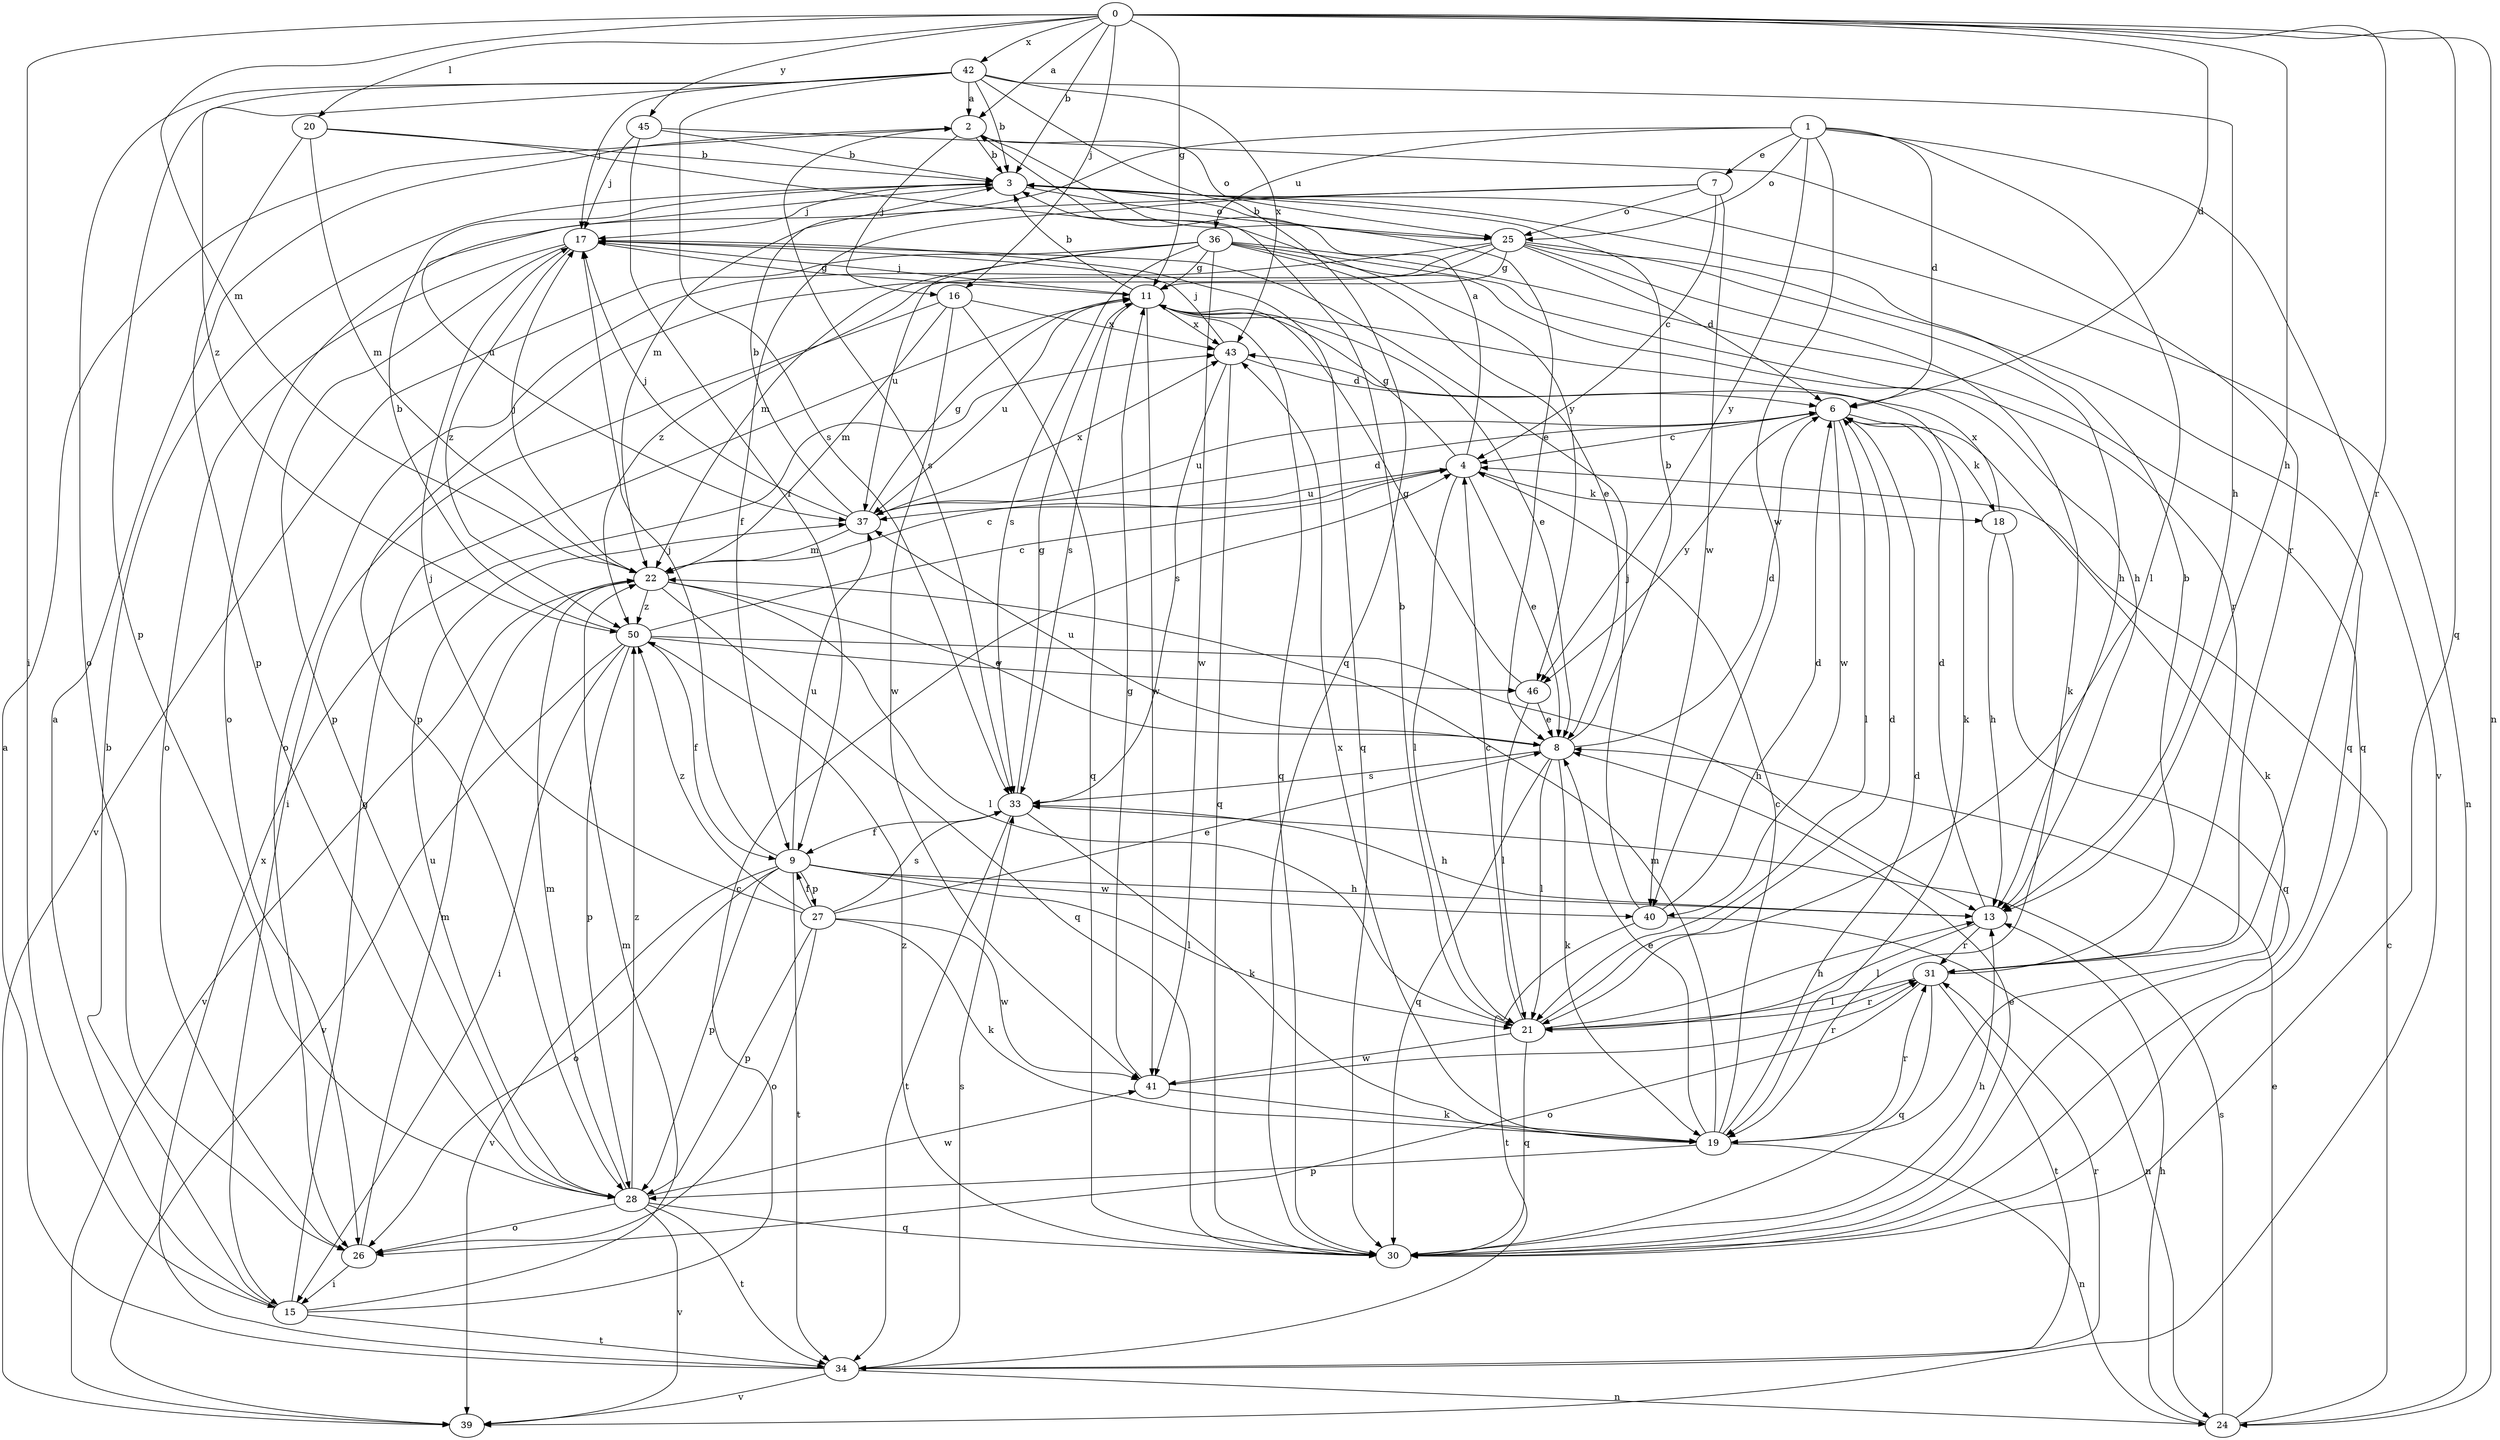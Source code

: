 strict digraph  {
0;
1;
2;
3;
4;
6;
7;
8;
9;
11;
13;
15;
16;
17;
18;
19;
20;
21;
22;
24;
25;
26;
27;
28;
30;
31;
33;
34;
36;
37;
39;
40;
41;
42;
43;
45;
46;
50;
0 -> 2  [label=a];
0 -> 3  [label=b];
0 -> 6  [label=d];
0 -> 11  [label=g];
0 -> 13  [label=h];
0 -> 15  [label=i];
0 -> 16  [label=j];
0 -> 20  [label=l];
0 -> 22  [label=m];
0 -> 24  [label=n];
0 -> 30  [label=q];
0 -> 31  [label=r];
0 -> 42  [label=x];
0 -> 45  [label=y];
1 -> 6  [label=d];
1 -> 7  [label=e];
1 -> 21  [label=l];
1 -> 22  [label=m];
1 -> 25  [label=o];
1 -> 36  [label=u];
1 -> 39  [label=v];
1 -> 40  [label=w];
1 -> 46  [label=y];
2 -> 3  [label=b];
2 -> 8  [label=e];
2 -> 16  [label=j];
2 -> 25  [label=o];
2 -> 33  [label=s];
3 -> 17  [label=j];
3 -> 24  [label=n];
3 -> 25  [label=o];
3 -> 37  [label=u];
4 -> 2  [label=a];
4 -> 8  [label=e];
4 -> 11  [label=g];
4 -> 18  [label=k];
4 -> 21  [label=l];
4 -> 37  [label=u];
6 -> 4  [label=c];
6 -> 18  [label=k];
6 -> 19  [label=k];
6 -> 21  [label=l];
6 -> 37  [label=u];
6 -> 40  [label=w];
6 -> 46  [label=y];
7 -> 4  [label=c];
7 -> 9  [label=f];
7 -> 25  [label=o];
7 -> 26  [label=o];
7 -> 40  [label=w];
8 -> 3  [label=b];
8 -> 6  [label=d];
8 -> 19  [label=k];
8 -> 21  [label=l];
8 -> 30  [label=q];
8 -> 33  [label=s];
8 -> 37  [label=u];
9 -> 13  [label=h];
9 -> 17  [label=j];
9 -> 21  [label=l];
9 -> 26  [label=o];
9 -> 27  [label=p];
9 -> 28  [label=p];
9 -> 34  [label=t];
9 -> 37  [label=u];
9 -> 39  [label=v];
9 -> 40  [label=w];
11 -> 3  [label=b];
11 -> 8  [label=e];
11 -> 17  [label=j];
11 -> 19  [label=k];
11 -> 30  [label=q];
11 -> 33  [label=s];
11 -> 37  [label=u];
11 -> 41  [label=w];
11 -> 43  [label=x];
13 -> 6  [label=d];
13 -> 21  [label=l];
13 -> 31  [label=r];
15 -> 2  [label=a];
15 -> 3  [label=b];
15 -> 4  [label=c];
15 -> 11  [label=g];
15 -> 22  [label=m];
15 -> 34  [label=t];
16 -> 15  [label=i];
16 -> 22  [label=m];
16 -> 30  [label=q];
16 -> 41  [label=w];
16 -> 43  [label=x];
17 -> 11  [label=g];
17 -> 26  [label=o];
17 -> 28  [label=p];
17 -> 30  [label=q];
17 -> 50  [label=z];
18 -> 13  [label=h];
18 -> 30  [label=q];
18 -> 43  [label=x];
19 -> 4  [label=c];
19 -> 6  [label=d];
19 -> 8  [label=e];
19 -> 22  [label=m];
19 -> 24  [label=n];
19 -> 28  [label=p];
19 -> 31  [label=r];
19 -> 43  [label=x];
20 -> 3  [label=b];
20 -> 22  [label=m];
20 -> 28  [label=p];
20 -> 46  [label=y];
21 -> 3  [label=b];
21 -> 4  [label=c];
21 -> 6  [label=d];
21 -> 13  [label=h];
21 -> 30  [label=q];
21 -> 31  [label=r];
21 -> 41  [label=w];
22 -> 4  [label=c];
22 -> 8  [label=e];
22 -> 17  [label=j];
22 -> 21  [label=l];
22 -> 30  [label=q];
22 -> 39  [label=v];
22 -> 50  [label=z];
24 -> 4  [label=c];
24 -> 8  [label=e];
24 -> 13  [label=h];
24 -> 33  [label=s];
25 -> 3  [label=b];
25 -> 6  [label=d];
25 -> 11  [label=g];
25 -> 13  [label=h];
25 -> 19  [label=k];
25 -> 26  [label=o];
25 -> 28  [label=p];
25 -> 30  [label=q];
25 -> 50  [label=z];
26 -> 15  [label=i];
26 -> 22  [label=m];
27 -> 8  [label=e];
27 -> 9  [label=f];
27 -> 17  [label=j];
27 -> 19  [label=k];
27 -> 26  [label=o];
27 -> 28  [label=p];
27 -> 33  [label=s];
27 -> 41  [label=w];
27 -> 50  [label=z];
28 -> 22  [label=m];
28 -> 26  [label=o];
28 -> 30  [label=q];
28 -> 34  [label=t];
28 -> 37  [label=u];
28 -> 39  [label=v];
28 -> 41  [label=w];
28 -> 50  [label=z];
30 -> 8  [label=e];
30 -> 13  [label=h];
30 -> 50  [label=z];
31 -> 3  [label=b];
31 -> 21  [label=l];
31 -> 26  [label=o];
31 -> 30  [label=q];
31 -> 34  [label=t];
33 -> 9  [label=f];
33 -> 11  [label=g];
33 -> 13  [label=h];
33 -> 19  [label=k];
33 -> 34  [label=t];
34 -> 2  [label=a];
34 -> 24  [label=n];
34 -> 31  [label=r];
34 -> 33  [label=s];
34 -> 39  [label=v];
34 -> 43  [label=x];
36 -> 8  [label=e];
36 -> 11  [label=g];
36 -> 13  [label=h];
36 -> 22  [label=m];
36 -> 30  [label=q];
36 -> 31  [label=r];
36 -> 33  [label=s];
36 -> 37  [label=u];
36 -> 39  [label=v];
36 -> 41  [label=w];
37 -> 3  [label=b];
37 -> 6  [label=d];
37 -> 11  [label=g];
37 -> 17  [label=j];
37 -> 22  [label=m];
37 -> 43  [label=x];
40 -> 6  [label=d];
40 -> 17  [label=j];
40 -> 24  [label=n];
40 -> 34  [label=t];
41 -> 11  [label=g];
41 -> 19  [label=k];
41 -> 31  [label=r];
42 -> 2  [label=a];
42 -> 3  [label=b];
42 -> 13  [label=h];
42 -> 17  [label=j];
42 -> 26  [label=o];
42 -> 28  [label=p];
42 -> 30  [label=q];
42 -> 33  [label=s];
42 -> 43  [label=x];
42 -> 50  [label=z];
43 -> 6  [label=d];
43 -> 17  [label=j];
43 -> 30  [label=q];
43 -> 33  [label=s];
45 -> 3  [label=b];
45 -> 9  [label=f];
45 -> 17  [label=j];
45 -> 31  [label=r];
46 -> 8  [label=e];
46 -> 11  [label=g];
46 -> 21  [label=l];
50 -> 3  [label=b];
50 -> 4  [label=c];
50 -> 9  [label=f];
50 -> 13  [label=h];
50 -> 15  [label=i];
50 -> 28  [label=p];
50 -> 39  [label=v];
50 -> 46  [label=y];
}
